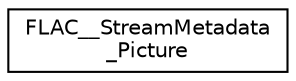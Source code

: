 digraph "Graphical Class Hierarchy"
{
 // LATEX_PDF_SIZE
  edge [fontname="Helvetica",fontsize="10",labelfontname="Helvetica",labelfontsize="10"];
  node [fontname="Helvetica",fontsize="10",shape=record];
  rankdir="LR";
  Node0 [label="FLAC__StreamMetadata\l_Picture",height=0.2,width=0.4,color="black", fillcolor="white", style="filled",URL="$dd/d06/structFLAC____StreamMetadata__Picture.html",tooltip=" "];
}
